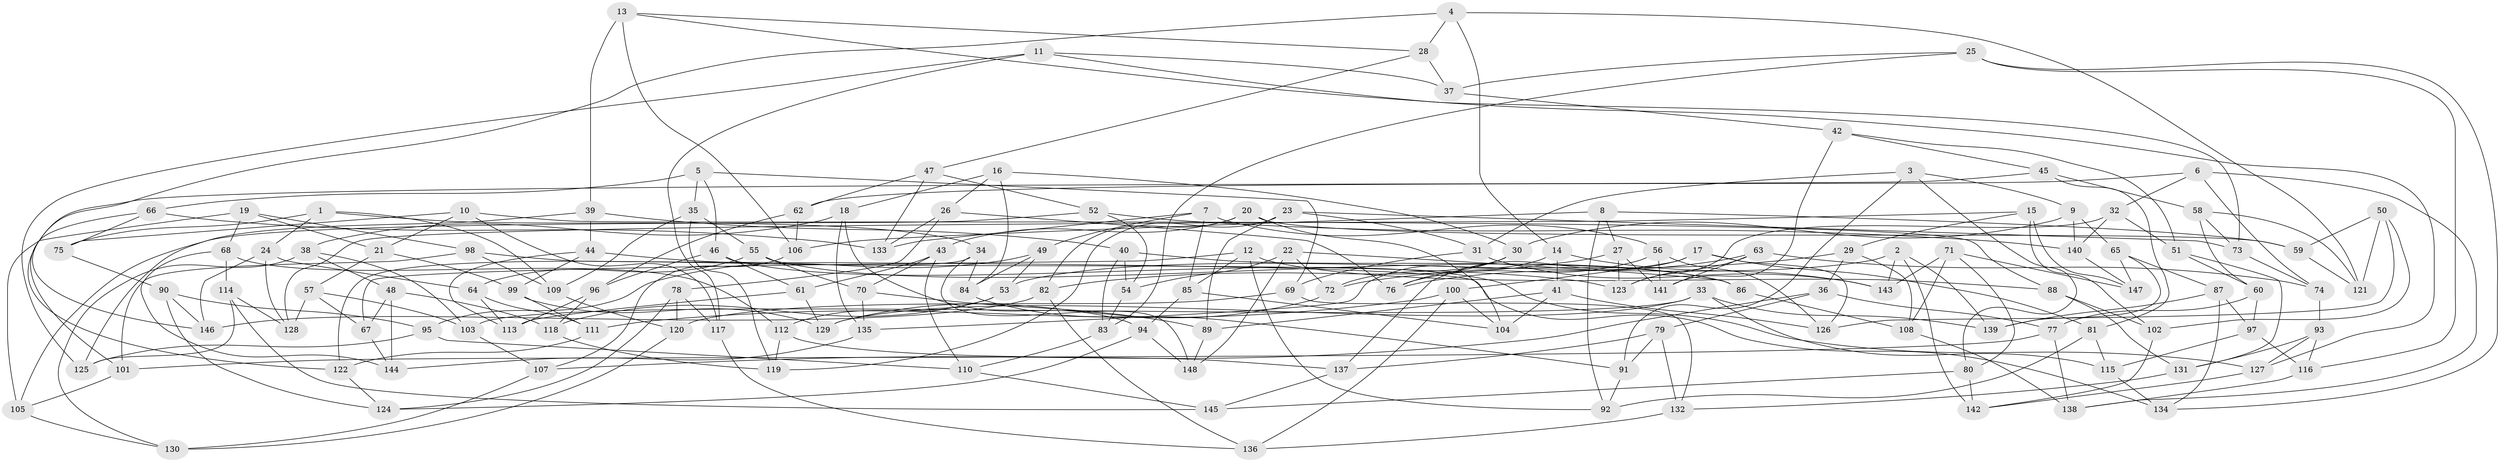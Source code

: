 // coarse degree distribution, {6: 0.5384615384615384, 5: 0.08791208791208792, 4: 0.37362637362637363}
// Generated by graph-tools (version 1.1) at 2025/24/03/03/25 07:24:24]
// undirected, 148 vertices, 296 edges
graph export_dot {
graph [start="1"]
  node [color=gray90,style=filled];
  1;
  2;
  3;
  4;
  5;
  6;
  7;
  8;
  9;
  10;
  11;
  12;
  13;
  14;
  15;
  16;
  17;
  18;
  19;
  20;
  21;
  22;
  23;
  24;
  25;
  26;
  27;
  28;
  29;
  30;
  31;
  32;
  33;
  34;
  35;
  36;
  37;
  38;
  39;
  40;
  41;
  42;
  43;
  44;
  45;
  46;
  47;
  48;
  49;
  50;
  51;
  52;
  53;
  54;
  55;
  56;
  57;
  58;
  59;
  60;
  61;
  62;
  63;
  64;
  65;
  66;
  67;
  68;
  69;
  70;
  71;
  72;
  73;
  74;
  75;
  76;
  77;
  78;
  79;
  80;
  81;
  82;
  83;
  84;
  85;
  86;
  87;
  88;
  89;
  90;
  91;
  92;
  93;
  94;
  95;
  96;
  97;
  98;
  99;
  100;
  101;
  102;
  103;
  104;
  105;
  106;
  107;
  108;
  109;
  110;
  111;
  112;
  113;
  114;
  115;
  116;
  117;
  118;
  119;
  120;
  121;
  122;
  123;
  124;
  125;
  126;
  127;
  128;
  129;
  130;
  131;
  132;
  133;
  134;
  135;
  136;
  137;
  138;
  139;
  140;
  141;
  142;
  143;
  144;
  145;
  146;
  147;
  148;
  1 -- 75;
  1 -- 34;
  1 -- 24;
  1 -- 109;
  2 -- 139;
  2 -- 53;
  2 -- 142;
  2 -- 143;
  3 -- 91;
  3 -- 9;
  3 -- 31;
  3 -- 80;
  4 -- 146;
  4 -- 121;
  4 -- 14;
  4 -- 28;
  5 -- 66;
  5 -- 46;
  5 -- 69;
  5 -- 35;
  6 -- 74;
  6 -- 62;
  6 -- 138;
  6 -- 32;
  7 -- 49;
  7 -- 85;
  7 -- 133;
  7 -- 56;
  8 -- 106;
  8 -- 92;
  8 -- 59;
  8 -- 27;
  9 -- 30;
  9 -- 140;
  9 -- 65;
  10 -- 117;
  10 -- 21;
  10 -- 88;
  10 -- 75;
  11 -- 73;
  11 -- 125;
  11 -- 37;
  11 -- 117;
  12 -- 92;
  12 -- 67;
  12 -- 88;
  12 -- 85;
  13 -- 127;
  13 -- 39;
  13 -- 28;
  13 -- 106;
  14 -- 41;
  14 -- 135;
  14 -- 143;
  15 -- 102;
  15 -- 29;
  15 -- 147;
  15 -- 128;
  16 -- 18;
  16 -- 30;
  16 -- 26;
  16 -- 84;
  17 -- 126;
  17 -- 137;
  17 -- 81;
  17 -- 100;
  18 -- 94;
  18 -- 38;
  18 -- 135;
  19 -- 21;
  19 -- 68;
  19 -- 98;
  19 -- 105;
  20 -- 82;
  20 -- 104;
  20 -- 43;
  20 -- 59;
  21 -- 99;
  21 -- 57;
  22 -- 148;
  22 -- 54;
  22 -- 86;
  22 -- 72;
  23 -- 119;
  23 -- 31;
  23 -- 89;
  23 -- 73;
  24 -- 128;
  24 -- 64;
  24 -- 146;
  25 -- 134;
  25 -- 116;
  25 -- 83;
  25 -- 37;
  26 -- 78;
  26 -- 133;
  26 -- 76;
  27 -- 123;
  27 -- 141;
  27 -- 82;
  28 -- 37;
  28 -- 47;
  29 -- 72;
  29 -- 36;
  29 -- 108;
  30 -- 76;
  30 -- 72;
  31 -- 69;
  31 -- 143;
  32 -- 123;
  32 -- 51;
  32 -- 140;
  33 -- 129;
  33 -- 139;
  33 -- 103;
  33 -- 115;
  34 -- 122;
  34 -- 84;
  34 -- 148;
  35 -- 119;
  35 -- 55;
  35 -- 109;
  36 -- 77;
  36 -- 107;
  36 -- 79;
  37 -- 42;
  38 -- 130;
  38 -- 103;
  38 -- 48;
  39 -- 125;
  39 -- 40;
  39 -- 44;
  40 -- 86;
  40 -- 54;
  40 -- 83;
  41 -- 89;
  41 -- 126;
  41 -- 104;
  42 -- 51;
  42 -- 45;
  42 -- 141;
  43 -- 61;
  43 -- 110;
  43 -- 70;
  44 -- 113;
  44 -- 99;
  44 -- 123;
  45 -- 122;
  45 -- 81;
  45 -- 58;
  46 -- 127;
  46 -- 96;
  46 -- 61;
  47 -- 62;
  47 -- 52;
  47 -- 133;
  48 -- 118;
  48 -- 144;
  48 -- 67;
  49 -- 53;
  49 -- 84;
  49 -- 95;
  50 -- 102;
  50 -- 59;
  50 -- 121;
  50 -- 126;
  51 -- 60;
  51 -- 131;
  52 -- 105;
  52 -- 140;
  52 -- 54;
  53 -- 112;
  53 -- 118;
  54 -- 83;
  55 -- 64;
  55 -- 70;
  55 -- 86;
  56 -- 141;
  56 -- 126;
  56 -- 76;
  57 -- 128;
  57 -- 103;
  57 -- 67;
  58 -- 60;
  58 -- 121;
  58 -- 73;
  59 -- 121;
  60 -- 77;
  60 -- 97;
  61 -- 129;
  61 -- 113;
  62 -- 106;
  62 -- 96;
  63 -- 141;
  63 -- 123;
  63 -- 76;
  63 -- 74;
  64 -- 111;
  64 -- 113;
  65 -- 139;
  65 -- 147;
  65 -- 87;
  66 -- 101;
  66 -- 75;
  66 -- 133;
  67 -- 144;
  68 -- 112;
  68 -- 144;
  68 -- 114;
  69 -- 132;
  69 -- 120;
  70 -- 135;
  70 -- 89;
  71 -- 108;
  71 -- 143;
  71 -- 80;
  71 -- 147;
  72 -- 129;
  73 -- 74;
  74 -- 93;
  75 -- 90;
  77 -- 138;
  77 -- 101;
  78 -- 117;
  78 -- 120;
  78 -- 124;
  79 -- 91;
  79 -- 137;
  79 -- 132;
  80 -- 145;
  80 -- 142;
  81 -- 92;
  81 -- 115;
  82 -- 146;
  82 -- 136;
  83 -- 110;
  84 -- 91;
  85 -- 104;
  85 -- 94;
  86 -- 108;
  87 -- 97;
  87 -- 134;
  87 -- 139;
  88 -- 131;
  88 -- 102;
  89 -- 148;
  90 -- 124;
  90 -- 95;
  90 -- 146;
  91 -- 92;
  93 -- 127;
  93 -- 116;
  93 -- 131;
  94 -- 124;
  94 -- 148;
  95 -- 110;
  95 -- 125;
  96 -- 118;
  96 -- 113;
  97 -- 116;
  97 -- 115;
  98 -- 109;
  98 -- 134;
  98 -- 101;
  99 -- 111;
  99 -- 129;
  100 -- 136;
  100 -- 104;
  100 -- 111;
  101 -- 105;
  102 -- 142;
  103 -- 107;
  105 -- 130;
  106 -- 107;
  107 -- 130;
  108 -- 138;
  109 -- 120;
  110 -- 145;
  111 -- 122;
  112 -- 119;
  112 -- 137;
  114 -- 128;
  114 -- 125;
  114 -- 145;
  115 -- 134;
  116 -- 138;
  117 -- 136;
  118 -- 119;
  120 -- 130;
  122 -- 124;
  127 -- 142;
  131 -- 132;
  132 -- 136;
  135 -- 144;
  137 -- 145;
  140 -- 147;
}
